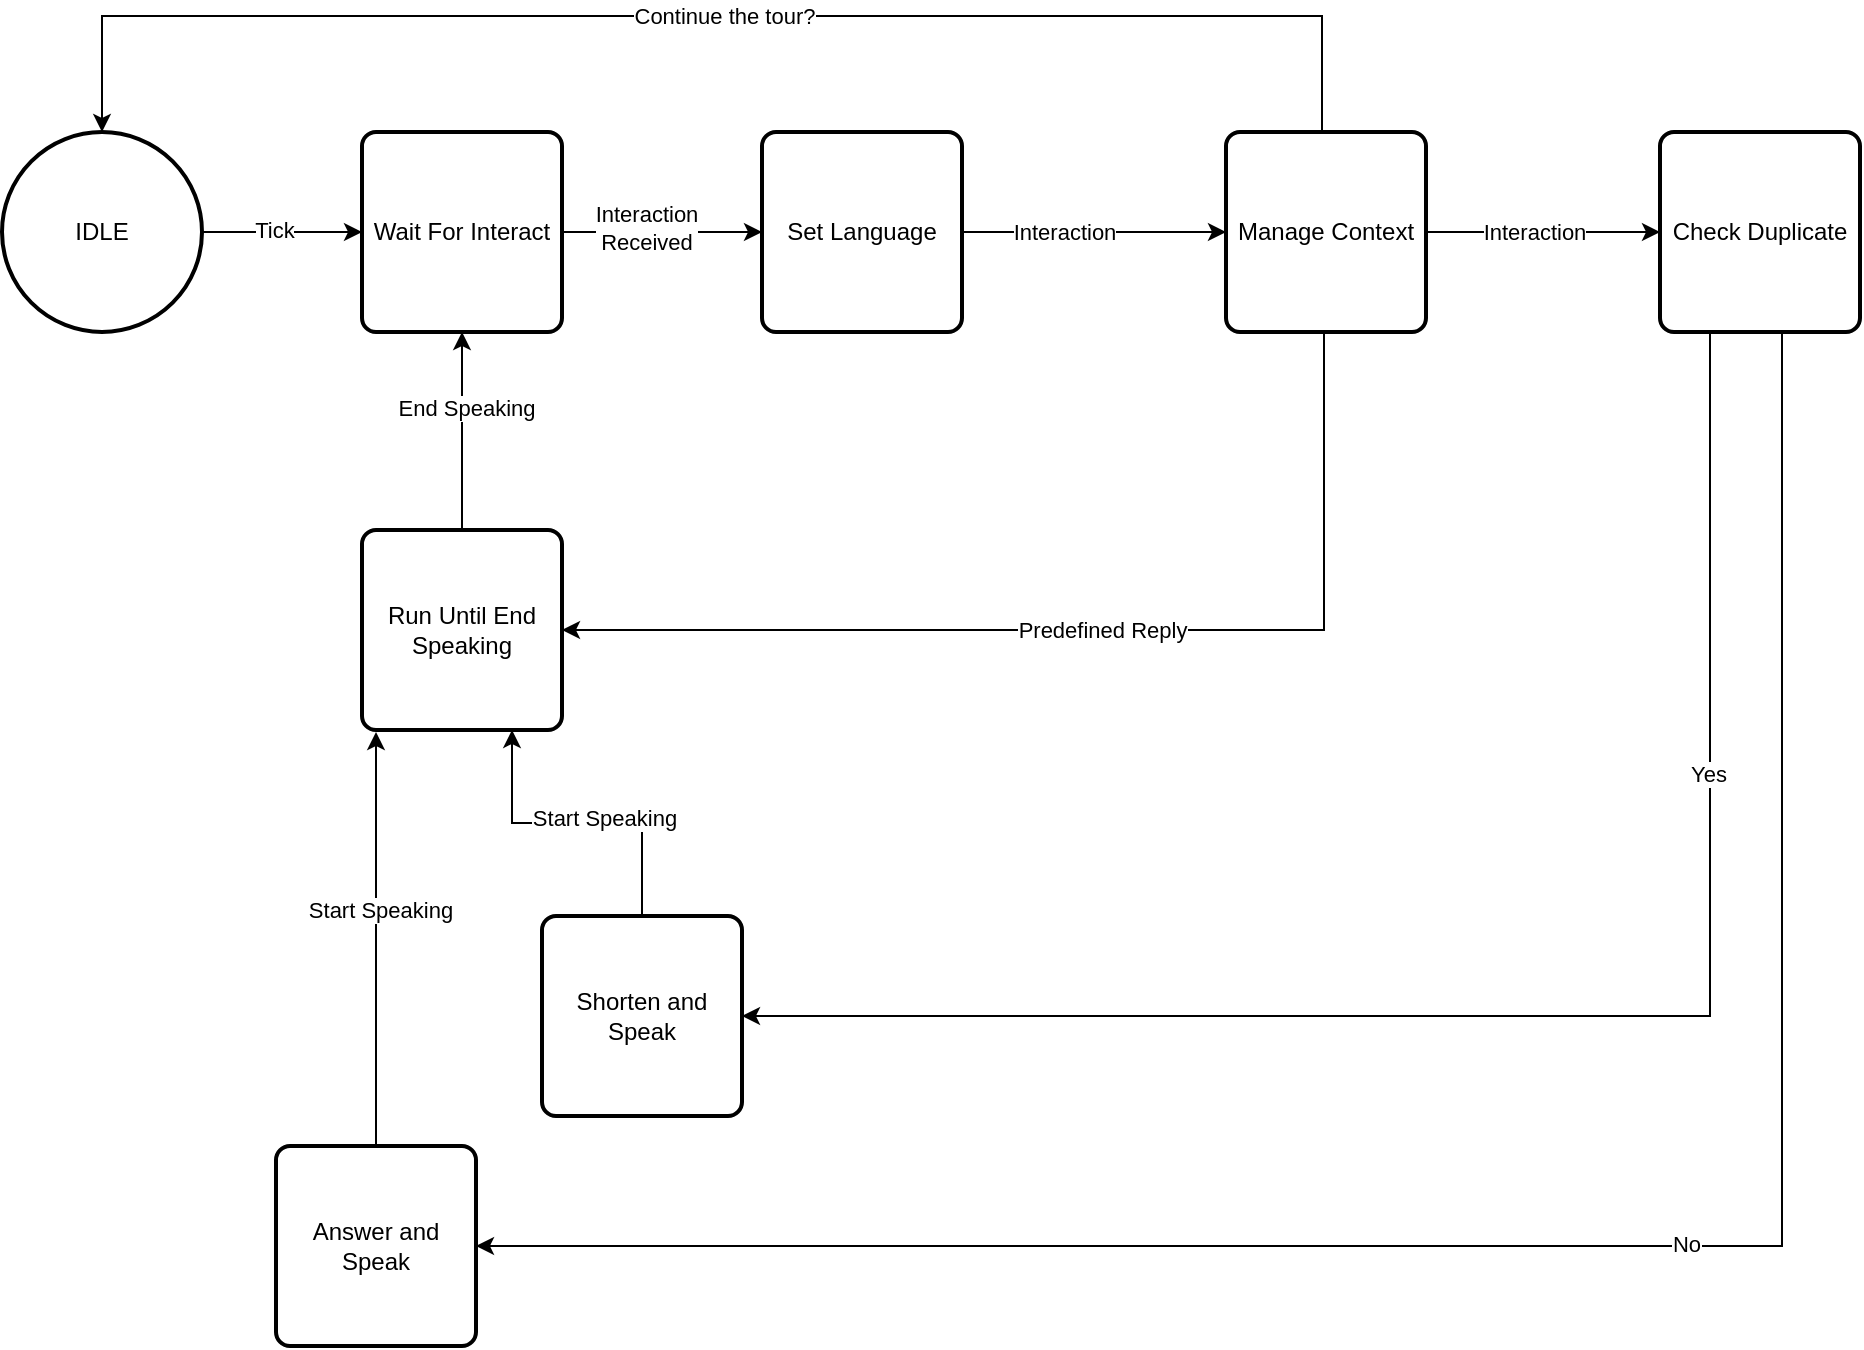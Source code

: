 <mxfile version="27.0.4">
  <diagram name="Page-1" id="DH_X-rnCKZaQGsXs9TPI">
    <mxGraphModel dx="1426" dy="1900" grid="1" gridSize="10" guides="1" tooltips="1" connect="1" arrows="1" fold="1" page="1" pageScale="1" pageWidth="850" pageHeight="1100" math="0" shadow="0">
      <root>
        <mxCell id="0" />
        <mxCell id="1" parent="0" />
        <mxCell id="rcMQEodUZymsozP1pVCX-2" style="edgeStyle=orthogonalEdgeStyle;rounded=0;orthogonalLoop=1;jettySize=auto;html=1;" parent="1" source="rcMQEodUZymsozP1pVCX-1" target="rcMQEodUZymsozP1pVCX-3" edge="1">
          <mxGeometry relative="1" as="geometry">
            <mxPoint x="420" y="-62" as="targetPoint" />
          </mxGeometry>
        </mxCell>
        <mxCell id="rcMQEodUZymsozP1pVCX-24" value="Tick" style="edgeLabel;html=1;align=center;verticalAlign=middle;resizable=0;points=[];" parent="rcMQEodUZymsozP1pVCX-2" vertex="1" connectable="0">
          <mxGeometry x="-0.096" y="1" relative="1" as="geometry">
            <mxPoint as="offset" />
          </mxGeometry>
        </mxCell>
        <mxCell id="rcMQEodUZymsozP1pVCX-1" value="IDLE" style="strokeWidth=2;html=1;shape=mxgraph.flowchart.start_2;whiteSpace=wrap;" parent="1" vertex="1">
          <mxGeometry x="190" y="-112" width="100" height="100" as="geometry" />
        </mxCell>
        <mxCell id="rcMQEodUZymsozP1pVCX-4" style="edgeStyle=orthogonalEdgeStyle;rounded=0;orthogonalLoop=1;jettySize=auto;html=1;" parent="1" source="-C1WJvD8xXK_lExzU-o8-2" target="rcMQEodUZymsozP1pVCX-5" edge="1">
          <mxGeometry relative="1" as="geometry">
            <mxPoint x="580" y="-62" as="targetPoint" />
          </mxGeometry>
        </mxCell>
        <mxCell id="rcMQEodUZymsozP1pVCX-17" value="Interaction" style="edgeLabel;html=1;align=center;verticalAlign=middle;resizable=0;points=[];" parent="rcMQEodUZymsozP1pVCX-4" vertex="1" connectable="0">
          <mxGeometry x="0.018" relative="1" as="geometry">
            <mxPoint x="-6" as="offset" />
          </mxGeometry>
        </mxCell>
        <mxCell id="rcMQEodUZymsozP1pVCX-3" value="Wait For Interact" style="rounded=1;whiteSpace=wrap;html=1;absoluteArcSize=1;arcSize=14;strokeWidth=2;" parent="1" vertex="1">
          <mxGeometry x="370" y="-112" width="100" height="100" as="geometry" />
        </mxCell>
        <mxCell id="rcMQEodUZymsozP1pVCX-6" style="edgeStyle=orthogonalEdgeStyle;rounded=0;orthogonalLoop=1;jettySize=auto;html=1;entryX=1;entryY=0.5;entryDx=0;entryDy=0;" parent="1" source="rcMQEodUZymsozP1pVCX-5" target="rcMQEodUZymsozP1pVCX-11" edge="1">
          <mxGeometry relative="1" as="geometry">
            <mxPoint x="1069" y="395" as="targetPoint" />
            <Array as="points">
              <mxPoint x="1080" y="445" />
            </Array>
          </mxGeometry>
        </mxCell>
        <mxCell id="rcMQEodUZymsozP1pVCX-19" value="No" style="edgeLabel;html=1;align=center;verticalAlign=middle;resizable=0;points=[];" parent="rcMQEodUZymsozP1pVCX-6" vertex="1" connectable="0">
          <mxGeometry x="-0.09" y="-1" relative="1" as="geometry">
            <mxPoint as="offset" />
          </mxGeometry>
        </mxCell>
        <mxCell id="JU1BLYYvJ1JnS1u07buZ-13" style="edgeStyle=orthogonalEdgeStyle;rounded=0;orthogonalLoop=1;jettySize=auto;html=1;exitX=0.25;exitY=1;exitDx=0;exitDy=0;entryX=1;entryY=0.5;entryDx=0;entryDy=0;" parent="1" source="rcMQEodUZymsozP1pVCX-5" target="rcMQEodUZymsozP1pVCX-9" edge="1">
          <mxGeometry relative="1" as="geometry">
            <mxPoint x="680" y="97" as="targetPoint" />
          </mxGeometry>
        </mxCell>
        <mxCell id="JU1BLYYvJ1JnS1u07buZ-14" value="Yes" style="edgeLabel;html=1;align=center;verticalAlign=middle;resizable=0;points=[];" parent="JU1BLYYvJ1JnS1u07buZ-13" vertex="1" connectable="0">
          <mxGeometry x="-0.466" y="-1" relative="1" as="geometry">
            <mxPoint as="offset" />
          </mxGeometry>
        </mxCell>
        <mxCell id="rcMQEodUZymsozP1pVCX-5" value="Check Duplicate" style="rounded=1;whiteSpace=wrap;html=1;absoluteArcSize=1;arcSize=14;strokeWidth=2;" parent="1" vertex="1">
          <mxGeometry x="1019" y="-112" width="100" height="100" as="geometry" />
        </mxCell>
        <mxCell id="rcMQEodUZymsozP1pVCX-9" value="Shorten and Speak" style="rounded=1;whiteSpace=wrap;html=1;absoluteArcSize=1;arcSize=14;strokeWidth=2;" parent="1" vertex="1">
          <mxGeometry x="460" y="280" width="100" height="100" as="geometry" />
        </mxCell>
        <mxCell id="rcMQEodUZymsozP1pVCX-11" value="Answer and Speak" style="rounded=1;whiteSpace=wrap;html=1;absoluteArcSize=1;arcSize=14;strokeWidth=2;" parent="1" vertex="1">
          <mxGeometry x="327" y="395" width="100" height="100" as="geometry" />
        </mxCell>
        <mxCell id="rcMQEodUZymsozP1pVCX-12" style="edgeStyle=orthogonalEdgeStyle;rounded=0;orthogonalLoop=1;jettySize=auto;html=1;entryX=0.5;entryY=1;entryDx=0;entryDy=0;" parent="1" source="JU1BLYYvJ1JnS1u07buZ-10" target="rcMQEodUZymsozP1pVCX-3" edge="1">
          <mxGeometry relative="1" as="geometry">
            <mxPoint x="420" y="-3" as="targetPoint" />
          </mxGeometry>
        </mxCell>
        <mxCell id="rcMQEodUZymsozP1pVCX-21" value="End Speaking" style="edgeLabel;html=1;align=center;verticalAlign=middle;resizable=0;points=[];" parent="rcMQEodUZymsozP1pVCX-12" vertex="1" connectable="0">
          <mxGeometry x="0.232" y="-2" relative="1" as="geometry">
            <mxPoint as="offset" />
          </mxGeometry>
        </mxCell>
        <mxCell id="rcMQEodUZymsozP1pVCX-13" style="edgeStyle=orthogonalEdgeStyle;rounded=0;orthogonalLoop=1;jettySize=auto;html=1;entryX=0.75;entryY=1;entryDx=0;entryDy=0;" parent="1" source="rcMQEodUZymsozP1pVCX-9" target="JU1BLYYvJ1JnS1u07buZ-10" edge="1">
          <mxGeometry relative="1" as="geometry" />
        </mxCell>
        <mxCell id="rcMQEodUZymsozP1pVCX-22" value="Start Speaking" style="edgeLabel;html=1;align=center;verticalAlign=middle;resizable=0;points=[];" parent="rcMQEodUZymsozP1pVCX-13" vertex="1" connectable="0">
          <mxGeometry x="0.323" relative="1" as="geometry">
            <mxPoint x="39" y="-3" as="offset" />
          </mxGeometry>
        </mxCell>
        <mxCell id="JU1BLYYvJ1JnS1u07buZ-4" value="" style="edgeStyle=orthogonalEdgeStyle;rounded=0;orthogonalLoop=1;jettySize=auto;html=1;" parent="1" source="rcMQEodUZymsozP1pVCX-3" target="JU1BLYYvJ1JnS1u07buZ-3" edge="1">
          <mxGeometry relative="1" as="geometry">
            <mxPoint x="783" y="-62" as="targetPoint" />
            <mxPoint x="470" y="-62" as="sourcePoint" />
          </mxGeometry>
        </mxCell>
        <mxCell id="JU1BLYYvJ1JnS1u07buZ-7" value="&lt;div&gt;Interaction&lt;/div&gt;&lt;div&gt;Received&lt;/div&gt;" style="edgeLabel;html=1;align=center;verticalAlign=middle;resizable=0;points=[];" parent="JU1BLYYvJ1JnS1u07buZ-4" vertex="1" connectable="0">
          <mxGeometry x="-0.16" y="2" relative="1" as="geometry">
            <mxPoint as="offset" />
          </mxGeometry>
        </mxCell>
        <mxCell id="JU1BLYYvJ1JnS1u07buZ-3" value="Set Language" style="rounded=1;whiteSpace=wrap;html=1;absoluteArcSize=1;arcSize=14;strokeWidth=2;" parent="1" vertex="1">
          <mxGeometry x="570" y="-112" width="100" height="100" as="geometry" />
        </mxCell>
        <mxCell id="JU1BLYYvJ1JnS1u07buZ-8" value="" style="edgeStyle=orthogonalEdgeStyle;rounded=0;orthogonalLoop=1;jettySize=auto;html=1;entryX=0.07;entryY=1.01;entryDx=0;entryDy=0;entryPerimeter=0;" parent="1" source="rcMQEodUZymsozP1pVCX-11" target="JU1BLYYvJ1JnS1u07buZ-10" edge="1">
          <mxGeometry relative="1" as="geometry">
            <mxPoint x="377" y="395" as="sourcePoint" />
            <mxPoint x="377" y="-110" as="targetPoint" />
          </mxGeometry>
        </mxCell>
        <mxCell id="JU1BLYYvJ1JnS1u07buZ-18" value="Start Speaking" style="edgeLabel;html=1;align=center;verticalAlign=middle;resizable=0;points=[];" parent="JU1BLYYvJ1JnS1u07buZ-8" vertex="1" connectable="0">
          <mxGeometry x="0.138" y="-2" relative="1" as="geometry">
            <mxPoint as="offset" />
          </mxGeometry>
        </mxCell>
        <mxCell id="JU1BLYYvJ1JnS1u07buZ-10" value="Run Until End Speaking" style="rounded=1;whiteSpace=wrap;html=1;absoluteArcSize=1;arcSize=14;strokeWidth=2;" parent="1" vertex="1">
          <mxGeometry x="370" y="87" width="100" height="100" as="geometry" />
        </mxCell>
        <mxCell id="-C1WJvD8xXK_lExzU-o8-3" value="" style="edgeStyle=orthogonalEdgeStyle;rounded=0;orthogonalLoop=1;jettySize=auto;html=1;" parent="1" source="JU1BLYYvJ1JnS1u07buZ-3" target="-C1WJvD8xXK_lExzU-o8-2" edge="1">
          <mxGeometry relative="1" as="geometry">
            <mxPoint x="941" y="-62" as="targetPoint" />
            <mxPoint x="670" y="-62" as="sourcePoint" />
          </mxGeometry>
        </mxCell>
        <mxCell id="-C1WJvD8xXK_lExzU-o8-5" value="&lt;div&gt;Interaction&lt;/div&gt;" style="edgeLabel;html=1;align=center;verticalAlign=middle;resizable=0;points=[];" parent="-C1WJvD8xXK_lExzU-o8-3" vertex="1" connectable="0">
          <mxGeometry x="-0.225" y="-3" relative="1" as="geometry">
            <mxPoint y="-3" as="offset" />
          </mxGeometry>
        </mxCell>
        <mxCell id="-C1WJvD8xXK_lExzU-o8-6" style="edgeStyle=orthogonalEdgeStyle;rounded=0;orthogonalLoop=1;jettySize=auto;html=1;entryX=1;entryY=0.5;entryDx=0;entryDy=0;exitX=0.5;exitY=1;exitDx=0;exitDy=0;" parent="1" source="-C1WJvD8xXK_lExzU-o8-2" target="JU1BLYYvJ1JnS1u07buZ-10" edge="1">
          <mxGeometry relative="1" as="geometry">
            <mxPoint x="880" y="20" as="sourcePoint" />
            <Array as="points">
              <mxPoint x="851" y="137" />
            </Array>
          </mxGeometry>
        </mxCell>
        <mxCell id="-C1WJvD8xXK_lExzU-o8-8" value="&lt;div&gt;Predefined Reply&lt;/div&gt;" style="edgeLabel;html=1;align=center;verticalAlign=middle;resizable=0;points=[];" parent="-C1WJvD8xXK_lExzU-o8-6" vertex="1" connectable="0">
          <mxGeometry x="-0.04" y="2" relative="1" as="geometry">
            <mxPoint x="-6" y="-2" as="offset" />
          </mxGeometry>
        </mxCell>
        <mxCell id="-C1WJvD8xXK_lExzU-o8-2" value="Manage Context" style="rounded=1;whiteSpace=wrap;html=1;absoluteArcSize=1;arcSize=14;strokeWidth=2;" parent="1" vertex="1">
          <mxGeometry x="802" y="-112" width="100" height="100" as="geometry" />
        </mxCell>
        <mxCell id="y0_FkYAD9iZIGIri1l-t-1" style="edgeStyle=orthogonalEdgeStyle;rounded=0;orthogonalLoop=1;jettySize=auto;html=1;entryX=0.5;entryY=0;entryDx=0;entryDy=0;entryPerimeter=0;" edge="1" parent="1" source="-C1WJvD8xXK_lExzU-o8-2" target="rcMQEodUZymsozP1pVCX-1">
          <mxGeometry relative="1" as="geometry">
            <Array as="points">
              <mxPoint x="850" y="-170" />
              <mxPoint x="240" y="-170" />
            </Array>
          </mxGeometry>
        </mxCell>
        <mxCell id="y0_FkYAD9iZIGIri1l-t-2" value="&lt;div&gt;Continue the tour?&lt;/div&gt;" style="edgeLabel;html=1;align=center;verticalAlign=middle;resizable=0;points=[];" vertex="1" connectable="0" parent="y0_FkYAD9iZIGIri1l-t-1">
          <mxGeometry x="-0.017" relative="1" as="geometry">
            <mxPoint as="offset" />
          </mxGeometry>
        </mxCell>
      </root>
    </mxGraphModel>
  </diagram>
</mxfile>
